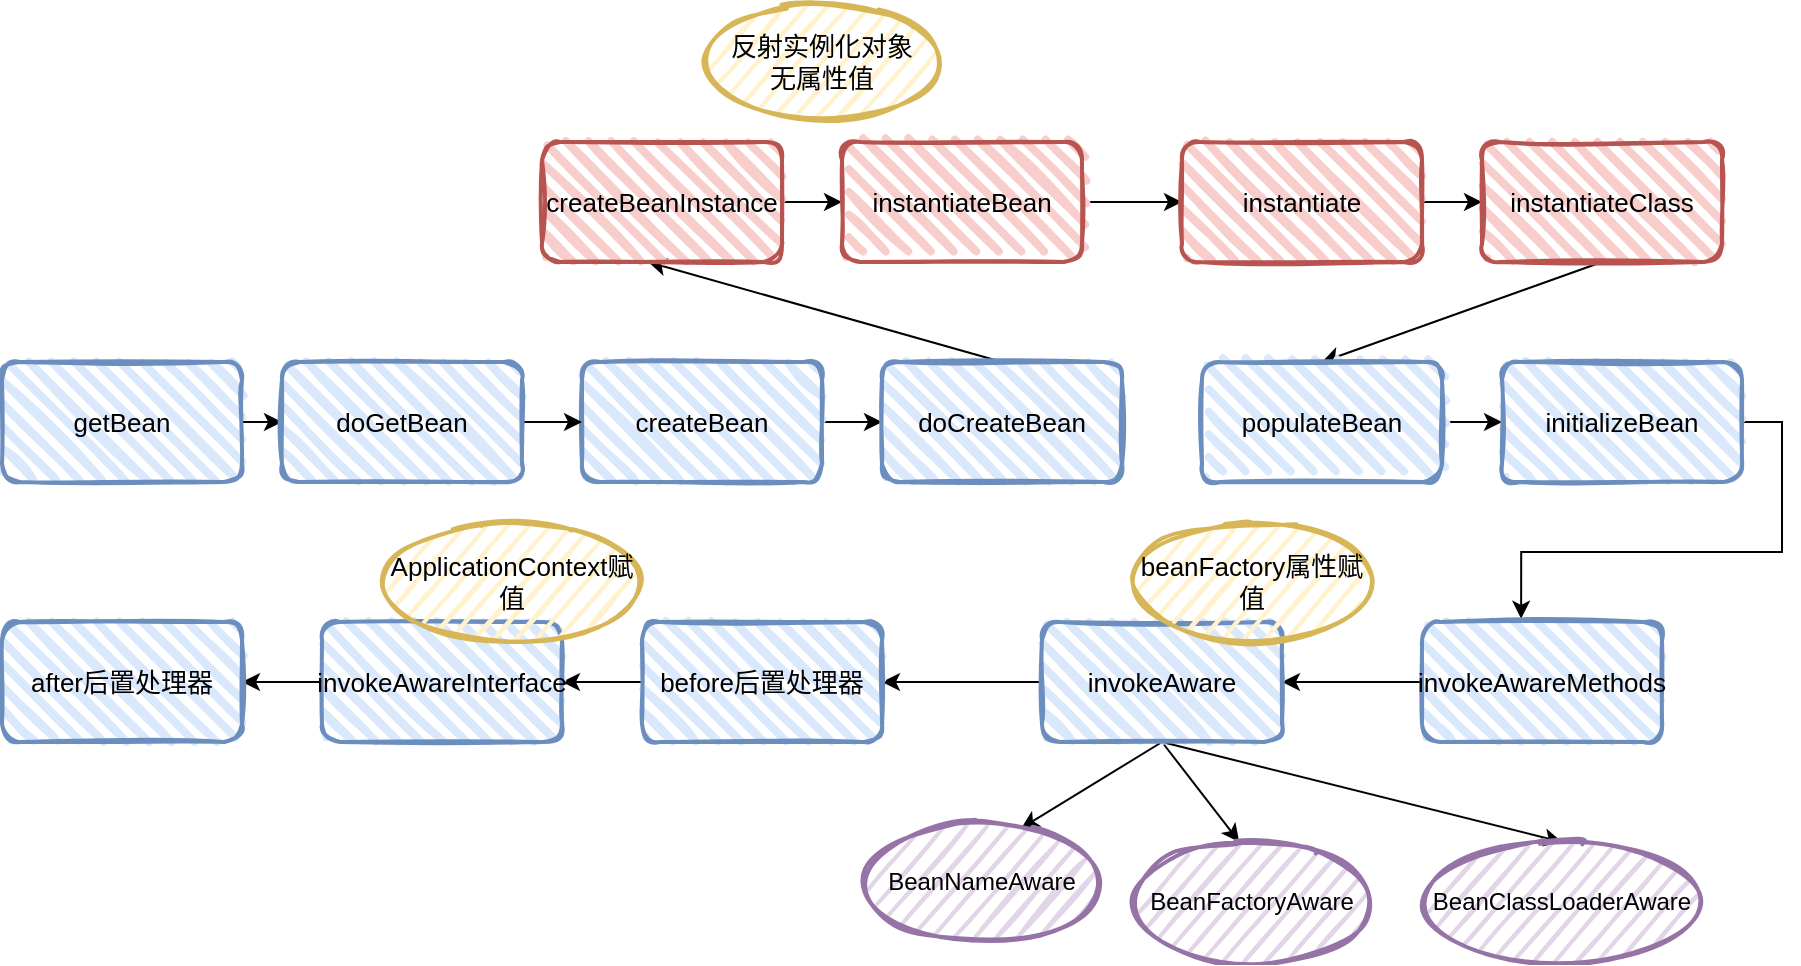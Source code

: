 <mxfile version="20.0.4" type="github">
  <diagram id="pxexyfN3XSNUJFIJtdDi" name="第 1 页">
    <mxGraphModel dx="1038" dy="1374" grid="1" gridSize="10" guides="1" tooltips="1" connect="1" arrows="1" fold="1" page="1" pageScale="1" pageWidth="1169" pageHeight="827" math="0" shadow="0">
      <root>
        <mxCell id="0" />
        <mxCell id="1" parent="0" />
        <mxCell id="ffjr3FnTsFDP60dXyX2m-15" style="edgeStyle=orthogonalEdgeStyle;rounded=0;orthogonalLoop=1;jettySize=auto;html=1;exitX=1;exitY=0.5;exitDx=0;exitDy=0;entryX=0;entryY=0.5;entryDx=0;entryDy=0;fontSize=13;" edge="1" parent="1" source="ffjr3FnTsFDP60dXyX2m-1" target="ffjr3FnTsFDP60dXyX2m-2">
          <mxGeometry relative="1" as="geometry" />
        </mxCell>
        <mxCell id="ffjr3FnTsFDP60dXyX2m-1" value="createBean" style="rounded=1;whiteSpace=wrap;html=1;strokeWidth=2;fillWeight=4;hachureGap=8;hachureAngle=45;fillColor=#dae8fc;sketch=1;strokeColor=#6c8ebf;fontSize=13;" vertex="1" parent="1">
          <mxGeometry x="310" y="110" width="120" height="60" as="geometry" />
        </mxCell>
        <mxCell id="ffjr3FnTsFDP60dXyX2m-35" style="edgeStyle=none;rounded=0;orthogonalLoop=1;jettySize=auto;html=1;exitX=0.5;exitY=0;exitDx=0;exitDy=0;entryX=0.443;entryY=1;entryDx=0;entryDy=0;entryPerimeter=0;fontSize=13;" edge="1" parent="1" source="ffjr3FnTsFDP60dXyX2m-2" target="ffjr3FnTsFDP60dXyX2m-3">
          <mxGeometry relative="1" as="geometry" />
        </mxCell>
        <mxCell id="ffjr3FnTsFDP60dXyX2m-2" value="doCreateBean" style="rounded=1;whiteSpace=wrap;html=1;strokeWidth=2;fillWeight=4;hachureGap=8;hachureAngle=45;fillColor=#dae8fc;sketch=1;strokeColor=#6c8ebf;fontSize=13;" vertex="1" parent="1">
          <mxGeometry x="460" y="110" width="120" height="60" as="geometry" />
        </mxCell>
        <mxCell id="ffjr3FnTsFDP60dXyX2m-12" style="edgeStyle=orthogonalEdgeStyle;rounded=0;orthogonalLoop=1;jettySize=auto;html=1;exitX=1;exitY=0.5;exitDx=0;exitDy=0;entryX=0;entryY=0.5;entryDx=0;entryDy=0;fontSize=13;" edge="1" parent="1" source="ffjr3FnTsFDP60dXyX2m-3" target="ffjr3FnTsFDP60dXyX2m-6">
          <mxGeometry relative="1" as="geometry" />
        </mxCell>
        <mxCell id="ffjr3FnTsFDP60dXyX2m-3" value="createBeanInstance" style="rounded=1;whiteSpace=wrap;html=1;strokeWidth=2;fillWeight=4;hachureGap=8;hachureAngle=45;fillColor=#f8cecc;sketch=1;strokeColor=#b85450;fontSize=13;" vertex="1" parent="1">
          <mxGeometry x="290" width="120" height="60" as="geometry" />
        </mxCell>
        <mxCell id="ffjr3FnTsFDP60dXyX2m-5" value="反射实例化对象&lt;br style=&quot;font-size: 13px;&quot;&gt;无属性值" style="ellipse;whiteSpace=wrap;html=1;strokeWidth=2;fillWeight=2;hachureGap=8;fillColor=#fff2cc;fillStyle=dots;sketch=1;strokeColor=#d6b656;fontSize=13;" vertex="1" parent="1">
          <mxGeometry x="370" y="-70" width="120" height="60" as="geometry" />
        </mxCell>
        <mxCell id="ffjr3FnTsFDP60dXyX2m-13" style="edgeStyle=orthogonalEdgeStyle;rounded=0;orthogonalLoop=1;jettySize=auto;html=1;exitX=1;exitY=0.5;exitDx=0;exitDy=0;entryX=0;entryY=0.5;entryDx=0;entryDy=0;fontSize=13;" edge="1" parent="1" source="ffjr3FnTsFDP60dXyX2m-6" target="ffjr3FnTsFDP60dXyX2m-7">
          <mxGeometry relative="1" as="geometry" />
        </mxCell>
        <mxCell id="ffjr3FnTsFDP60dXyX2m-6" value="instantiateBean" style="rounded=1;whiteSpace=wrap;html=1;strokeWidth=2;fillWeight=4;hachureGap=8;hachureAngle=45;fillColor=#f8cecc;sketch=1;strokeColor=#b85450;fontSize=13;" vertex="1" parent="1">
          <mxGeometry x="440" width="120" height="60" as="geometry" />
        </mxCell>
        <mxCell id="ffjr3FnTsFDP60dXyX2m-14" style="edgeStyle=orthogonalEdgeStyle;rounded=0;orthogonalLoop=1;jettySize=auto;html=1;exitX=1;exitY=0.5;exitDx=0;exitDy=0;fontSize=13;" edge="1" parent="1" source="ffjr3FnTsFDP60dXyX2m-7" target="ffjr3FnTsFDP60dXyX2m-9">
          <mxGeometry relative="1" as="geometry" />
        </mxCell>
        <mxCell id="ffjr3FnTsFDP60dXyX2m-7" value="instantiate" style="rounded=1;whiteSpace=wrap;html=1;strokeWidth=2;fillWeight=4;hachureGap=8;hachureAngle=45;fillColor=#f8cecc;sketch=1;strokeColor=#b85450;fontSize=13;" vertex="1" parent="1">
          <mxGeometry x="610" width="120" height="60" as="geometry" />
        </mxCell>
        <mxCell id="ffjr3FnTsFDP60dXyX2m-36" style="edgeStyle=none;rounded=0;orthogonalLoop=1;jettySize=auto;html=1;exitX=0.5;exitY=1;exitDx=0;exitDy=0;entryX=0.5;entryY=0;entryDx=0;entryDy=0;fontSize=13;" edge="1" parent="1" source="ffjr3FnTsFDP60dXyX2m-9" target="ffjr3FnTsFDP60dXyX2m-17">
          <mxGeometry relative="1" as="geometry" />
        </mxCell>
        <mxCell id="ffjr3FnTsFDP60dXyX2m-9" value="instantiateClass" style="rounded=1;whiteSpace=wrap;html=1;strokeWidth=2;fillWeight=4;hachureGap=8;hachureAngle=45;fillColor=#f8cecc;sketch=1;strokeColor=#b85450;fontSize=13;" vertex="1" parent="1">
          <mxGeometry x="760" width="120" height="60" as="geometry" />
        </mxCell>
        <mxCell id="ffjr3FnTsFDP60dXyX2m-20" style="edgeStyle=none;rounded=0;orthogonalLoop=1;jettySize=auto;html=1;exitX=1;exitY=0.5;exitDx=0;exitDy=0;fontSize=13;" edge="1" parent="1" source="ffjr3FnTsFDP60dXyX2m-17" target="ffjr3FnTsFDP60dXyX2m-19">
          <mxGeometry relative="1" as="geometry" />
        </mxCell>
        <mxCell id="ffjr3FnTsFDP60dXyX2m-17" value="populateBean" style="rounded=1;whiteSpace=wrap;html=1;strokeWidth=2;fillWeight=4;hachureGap=8;hachureAngle=45;fillColor=#dae8fc;sketch=1;strokeColor=#6c8ebf;fontSize=13;" vertex="1" parent="1">
          <mxGeometry x="620" y="110" width="120" height="60" as="geometry" />
        </mxCell>
        <mxCell id="ffjr3FnTsFDP60dXyX2m-37" style="edgeStyle=orthogonalEdgeStyle;rounded=0;orthogonalLoop=1;jettySize=auto;html=1;exitX=1;exitY=0.5;exitDx=0;exitDy=0;entryX=0.413;entryY=-0.027;entryDx=0;entryDy=0;fontSize=13;entryPerimeter=0;" edge="1" parent="1" source="ffjr3FnTsFDP60dXyX2m-19" target="ffjr3FnTsFDP60dXyX2m-21">
          <mxGeometry relative="1" as="geometry" />
        </mxCell>
        <mxCell id="ffjr3FnTsFDP60dXyX2m-19" value="initializeBean" style="rounded=1;whiteSpace=wrap;html=1;strokeWidth=2;fillWeight=4;hachureGap=8;hachureAngle=45;fillColor=#dae8fc;sketch=1;strokeColor=#6c8ebf;fontSize=13;" vertex="1" parent="1">
          <mxGeometry x="770" y="110" width="120" height="60" as="geometry" />
        </mxCell>
        <mxCell id="ffjr3FnTsFDP60dXyX2m-49" style="edgeStyle=orthogonalEdgeStyle;rounded=0;orthogonalLoop=1;jettySize=auto;html=1;exitX=0;exitY=0.5;exitDx=0;exitDy=0;entryX=1;entryY=0.5;entryDx=0;entryDy=0;fontSize=13;" edge="1" parent="1" source="ffjr3FnTsFDP60dXyX2m-21" target="ffjr3FnTsFDP60dXyX2m-23">
          <mxGeometry relative="1" as="geometry" />
        </mxCell>
        <mxCell id="ffjr3FnTsFDP60dXyX2m-21" value="invokeAwareMethods" style="rounded=1;whiteSpace=wrap;html=1;strokeWidth=2;fillWeight=4;hachureGap=8;hachureAngle=45;fillColor=#dae8fc;sketch=1;strokeColor=#6c8ebf;fontSize=13;" vertex="1" parent="1">
          <mxGeometry x="730" y="240" width="120" height="60" as="geometry" />
        </mxCell>
        <mxCell id="ffjr3FnTsFDP60dXyX2m-43" style="edgeStyle=none;rounded=0;orthogonalLoop=1;jettySize=auto;html=1;exitX=0;exitY=0.5;exitDx=0;exitDy=0;entryX=1;entryY=0.5;entryDx=0;entryDy=0;fontSize=13;" edge="1" parent="1" source="ffjr3FnTsFDP60dXyX2m-23" target="ffjr3FnTsFDP60dXyX2m-31">
          <mxGeometry relative="1" as="geometry" />
        </mxCell>
        <mxCell id="ffjr3FnTsFDP60dXyX2m-46" style="edgeStyle=none;rounded=0;orthogonalLoop=1;jettySize=auto;html=1;exitX=0.5;exitY=1;exitDx=0;exitDy=0;entryX=0.663;entryY=0.053;entryDx=0;entryDy=0;entryPerimeter=0;" edge="1" parent="1" source="ffjr3FnTsFDP60dXyX2m-23" target="ffjr3FnTsFDP60dXyX2m-25">
          <mxGeometry relative="1" as="geometry" />
        </mxCell>
        <mxCell id="ffjr3FnTsFDP60dXyX2m-47" style="edgeStyle=none;rounded=0;orthogonalLoop=1;jettySize=auto;html=1;exitX=0.5;exitY=1;exitDx=0;exitDy=0;entryX=0.447;entryY=0;entryDx=0;entryDy=0;entryPerimeter=0;" edge="1" parent="1" source="ffjr3FnTsFDP60dXyX2m-23" target="ffjr3FnTsFDP60dXyX2m-27">
          <mxGeometry relative="1" as="geometry" />
        </mxCell>
        <mxCell id="ffjr3FnTsFDP60dXyX2m-48" style="edgeStyle=none;rounded=0;orthogonalLoop=1;jettySize=auto;html=1;exitX=0.5;exitY=1;exitDx=0;exitDy=0;entryX=0.5;entryY=0;entryDx=0;entryDy=0;" edge="1" parent="1" source="ffjr3FnTsFDP60dXyX2m-23" target="ffjr3FnTsFDP60dXyX2m-28">
          <mxGeometry relative="1" as="geometry" />
        </mxCell>
        <mxCell id="ffjr3FnTsFDP60dXyX2m-23" value="invokeAware" style="rounded=1;whiteSpace=wrap;html=1;strokeWidth=2;fillWeight=4;hachureGap=8;hachureAngle=45;fillColor=#dae8fc;sketch=1;strokeColor=#6c8ebf;fontSize=13;" vertex="1" parent="1">
          <mxGeometry x="540" y="240" width="120" height="60" as="geometry" />
        </mxCell>
        <mxCell id="ffjr3FnTsFDP60dXyX2m-25" value="BeanNameAware&lt;span style=&quot;color: rgba(0, 0, 0, 0); font-family: monospace; font-size: 0px; text-align: start;&quot;&gt;%3CmxGraphModel%3E%3Croot%3E%3CmxCell%20id%3D%220%22%2F%3E%3CmxCell%20id%3D%221%22%20parent%3D%220%22%2F%3E%3CmxCell%20id%3D%222%22%20value%3D%22invokeAwareMethods%22%20style%3D%22rounded%3D1%3BwhiteSpace%3Dwrap%3Bhtml%3D1%3BstrokeWidth%3D2%3BfillWeight%3D4%3BhachureGap%3D8%3BhachureAngle%3D45%3BfillColor%3D%23dae8fc%3Bsketch%3D1%3BstrokeColor%3D%236c8ebf%3B%22%20vertex%3D%221%22%20parent%3D%221%22%3E%3CmxGeometry%20x%3D%22690%22%20y%3D%22120%22%20width%3D%22120%22%20height%3D%2260%22%20as%3D%22geometry%22%2F%3E%3C%2FmxCell%3E%3C%2Froot%3E%3C%2FmxGraphModel%3E&lt;/span&gt;" style="ellipse;whiteSpace=wrap;html=1;strokeWidth=2;fillWeight=2;hachureGap=8;fillColor=#e1d5e7;fillStyle=dots;sketch=1;strokeColor=#9673a6;" vertex="1" parent="1">
          <mxGeometry x="450" y="340" width="120" height="60" as="geometry" />
        </mxCell>
        <mxCell id="ffjr3FnTsFDP60dXyX2m-27" value="BeanFactoryAware&lt;span style=&quot;color: rgba(0, 0, 0, 0); font-family: monospace; font-size: 0px; text-align: start;&quot;&gt;%3CmxGraphModel%3E%3Croot%3E%3CmxCell%20id%3D%220%22%2F%3E%3CmxCell%20id%3D%221%22%20parent%3D%220%22%2F%3E%3CmxCell%20id%3D%222%22%20value%3D%22invokeAwareMethods%22%20style%3D%22rounded%3D1%3BwhiteSpace%3Dwrap%3Bhtml%3D1%3BstrokeWidth%3D2%3BfillWeight%3D4%3BhachureGap%3D8%3BhachureAngle%3D45%3BfillColor%3D%23dae8fc%3Bsketch%3D1%3BstrokeColor%3D%236c8ebf%3B%22%20vertex%3D%221%22%20parent%3D%221%22%3E%3CmxGeometry%20x%3D%22690%22%20y%3D%22120%22%20width%3D%22120%22%20height%3D%2260%22%20as%3D%22geometry%22%2F%3E%3C%2FmxCell%3E%3C%2Froot%3E%3C%2FmxGraphModel%3E&lt;/span&gt;" style="ellipse;whiteSpace=wrap;html=1;strokeWidth=2;fillWeight=2;hachureGap=8;fillColor=#e1d5e7;fillStyle=dots;sketch=1;strokeColor=#9673a6;" vertex="1" parent="1">
          <mxGeometry x="585" y="350" width="120" height="60" as="geometry" />
        </mxCell>
        <mxCell id="ffjr3FnTsFDP60dXyX2m-28" value="BeanClassLoaderAware&lt;span style=&quot;color: rgba(0, 0, 0, 0); font-family: monospace; font-size: 0px; text-align: start;&quot;&gt;%3CmxGraphModel%3E%3Croot%3E%3CmxCell%20id%3D%220%22%2F%3E%3CmxCell%20id%3D%221%22%20parent%3D%220%22%2F%3E%3CmxCell%20id%3D%222%22%20value%3D%22invokeAwareMethods%22%20style%3D%22rounded%3D1%3BwhiteSpace%3Dwrap%3Bhtml%3D1%3BstrokeWidth%3D2%3BfillWeight%3D4%3BhachureGap%3D8%3BhachureAngle%3D45%3BfillColor%3D%23dae8fc%3Bsketch%3D1%3BstrokeColor%3D%236c8ebf%3B%22%20vertex%3D%221%22%20parent%3D%221%22%3E%3CmxGeometry%20x%3D%22690%22%20y%3D%22120%22%20width%3D%22120%22%20height%3D%2260%22%20as%3D%22geometry%22%2F%3E%3C%2FmxCell%3E%3C%2Froot%3E%3C%2FmxGraphModel%3E&lt;/span&gt;" style="ellipse;whiteSpace=wrap;html=1;strokeWidth=2;fillWeight=2;hachureGap=8;fillColor=#e1d5e7;fillStyle=dots;sketch=1;strokeColor=#9673a6;" vertex="1" parent="1">
          <mxGeometry x="730" y="350" width="140" height="60" as="geometry" />
        </mxCell>
        <mxCell id="ffjr3FnTsFDP60dXyX2m-44" style="edgeStyle=none;rounded=0;orthogonalLoop=1;jettySize=auto;html=1;exitX=0;exitY=0.5;exitDx=0;exitDy=0;fontSize=13;" edge="1" parent="1" source="ffjr3FnTsFDP60dXyX2m-31" target="ffjr3FnTsFDP60dXyX2m-32">
          <mxGeometry relative="1" as="geometry" />
        </mxCell>
        <mxCell id="ffjr3FnTsFDP60dXyX2m-31" value="before后置处理器" style="rounded=1;whiteSpace=wrap;html=1;strokeWidth=2;fillWeight=4;hachureGap=8;hachureAngle=45;fillColor=#dae8fc;sketch=1;strokeColor=#6c8ebf;fontSize=13;" vertex="1" parent="1">
          <mxGeometry x="340" y="240" width="120" height="60" as="geometry" />
        </mxCell>
        <mxCell id="ffjr3FnTsFDP60dXyX2m-45" style="edgeStyle=none;rounded=0;orthogonalLoop=1;jettySize=auto;html=1;exitX=0;exitY=0.5;exitDx=0;exitDy=0;entryX=1;entryY=0.5;entryDx=0;entryDy=0;fontSize=13;" edge="1" parent="1" source="ffjr3FnTsFDP60dXyX2m-32" target="ffjr3FnTsFDP60dXyX2m-33">
          <mxGeometry relative="1" as="geometry" />
        </mxCell>
        <mxCell id="ffjr3FnTsFDP60dXyX2m-32" value="invokeAwareInterface" style="rounded=1;whiteSpace=wrap;html=1;strokeWidth=2;fillWeight=4;hachureGap=8;hachureAngle=45;fillColor=#dae8fc;sketch=1;strokeColor=#6c8ebf;fontSize=13;" vertex="1" parent="1">
          <mxGeometry x="180" y="240" width="120" height="60" as="geometry" />
        </mxCell>
        <mxCell id="ffjr3FnTsFDP60dXyX2m-33" value="after后置处理器" style="rounded=1;whiteSpace=wrap;html=1;strokeWidth=2;fillWeight=4;hachureGap=8;hachureAngle=45;fillColor=#dae8fc;sketch=1;strokeColor=#6c8ebf;fontSize=13;" vertex="1" parent="1">
          <mxGeometry x="20" y="240" width="120" height="60" as="geometry" />
        </mxCell>
        <mxCell id="ffjr3FnTsFDP60dXyX2m-41" value="beanFactory属性赋值" style="ellipse;whiteSpace=wrap;html=1;strokeWidth=2;fillWeight=2;hachureGap=8;fillColor=#fff2cc;fillStyle=dots;sketch=1;strokeColor=#d6b656;fontSize=13;" vertex="1" parent="1">
          <mxGeometry x="585" y="190" width="120" height="60" as="geometry" />
        </mxCell>
        <mxCell id="ffjr3FnTsFDP60dXyX2m-42" value="ApplicationContext赋值" style="ellipse;whiteSpace=wrap;html=1;strokeWidth=2;fillWeight=2;hachureGap=8;fillColor=#fff2cc;fillStyle=dots;sketch=1;strokeColor=#d6b656;fontSize=13;" vertex="1" parent="1">
          <mxGeometry x="210" y="190" width="130" height="60" as="geometry" />
        </mxCell>
        <mxCell id="ffjr3FnTsFDP60dXyX2m-53" style="edgeStyle=orthogonalEdgeStyle;rounded=0;orthogonalLoop=1;jettySize=auto;html=1;exitX=1;exitY=0.5;exitDx=0;exitDy=0;fontSize=13;" edge="1" parent="1" source="ffjr3FnTsFDP60dXyX2m-50" target="ffjr3FnTsFDP60dXyX2m-51">
          <mxGeometry relative="1" as="geometry" />
        </mxCell>
        <mxCell id="ffjr3FnTsFDP60dXyX2m-50" value="getBean" style="rounded=1;whiteSpace=wrap;html=1;strokeWidth=2;fillWeight=4;hachureGap=8;hachureAngle=45;fillColor=#dae8fc;sketch=1;strokeColor=#6c8ebf;fontSize=13;" vertex="1" parent="1">
          <mxGeometry x="20" y="110" width="120" height="60" as="geometry" />
        </mxCell>
        <mxCell id="ffjr3FnTsFDP60dXyX2m-52" style="edgeStyle=orthogonalEdgeStyle;rounded=0;orthogonalLoop=1;jettySize=auto;html=1;exitX=1;exitY=0.5;exitDx=0;exitDy=0;fontSize=13;" edge="1" parent="1" source="ffjr3FnTsFDP60dXyX2m-51" target="ffjr3FnTsFDP60dXyX2m-1">
          <mxGeometry relative="1" as="geometry" />
        </mxCell>
        <mxCell id="ffjr3FnTsFDP60dXyX2m-51" value="doGetBean" style="rounded=1;whiteSpace=wrap;html=1;strokeWidth=2;fillWeight=4;hachureGap=8;hachureAngle=45;fillColor=#dae8fc;sketch=1;strokeColor=#6c8ebf;fontSize=13;" vertex="1" parent="1">
          <mxGeometry x="160" y="110" width="120" height="60" as="geometry" />
        </mxCell>
      </root>
    </mxGraphModel>
  </diagram>
</mxfile>
